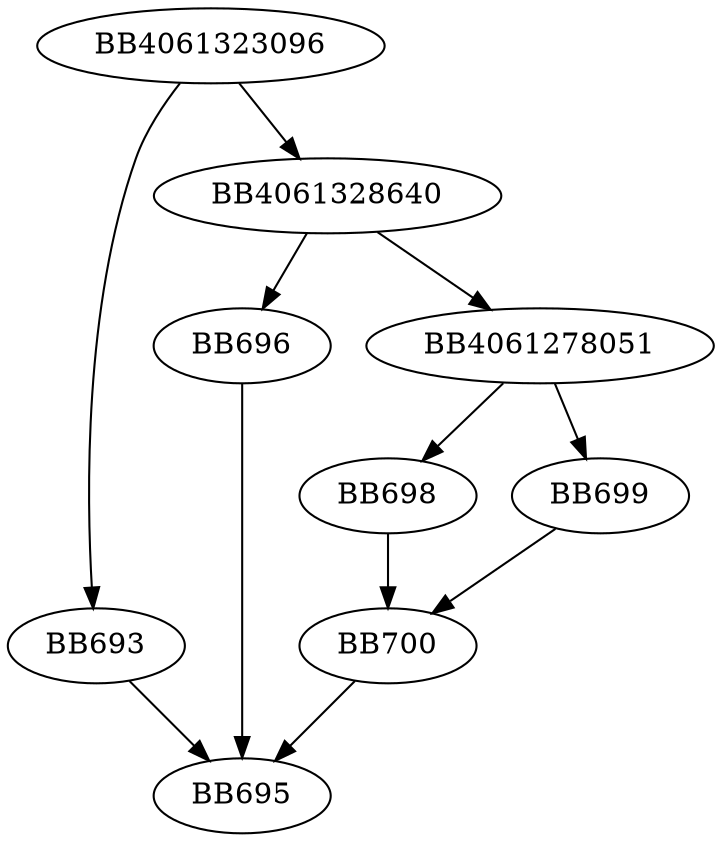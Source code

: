 digraph G{
	BB4061323096->BB693;
	BB4061323096->BB4061328640;
	BB693->BB695;
	BB4061328640->BB696;
	BB4061328640->BB4061278051;
	BB696->BB695;
	BB4061278051->BB698;
	BB4061278051->BB699;
	BB699->BB700;
	BB698->BB700;
	BB700->BB695;
}
